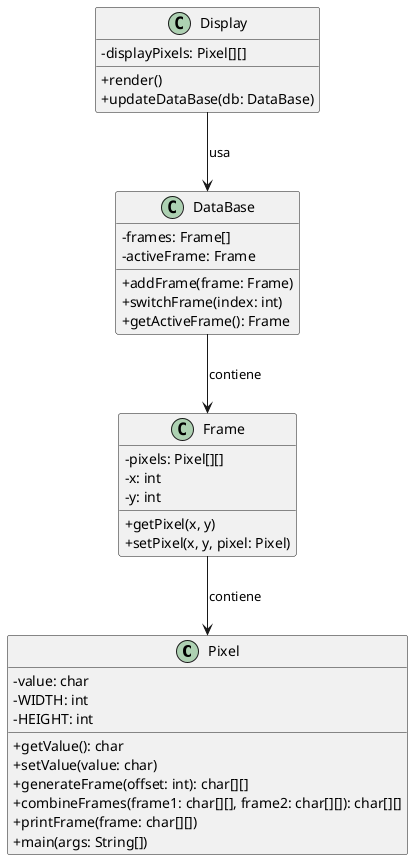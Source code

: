@startuml
skinparam classAttributeIconSize 0

class Pixel {
    - value: char
    - WIDTH: int
    - HEIGHT: int
    + getValue(): char
    + setValue(value: char)
    + generateFrame(offset: int): char[][]
    + combineFrames(frame1: char[][], frame2: char[][]): char[][]
    + printFrame(frame: char[][])
    + main(args: String[])
}

class Frame {
    - pixels: Pixel[][]
    - x: int
    - y: int
    + getPixel(x, y)
    + setPixel(x, y, pixel: Pixel)
}

class DataBase {
    - frames: Frame[]
    - activeFrame: Frame
    + addFrame(frame: Frame)
    + switchFrame(index: int)
    + getActiveFrame(): Frame
}

class Display {
    - displayPixels: Pixel[][]
    + render()
    + updateDataBase(db: DataBase)
}

Display --> DataBase : usa
DataBase --> Frame : contiene
Frame --> Pixel : contiene

@enduml